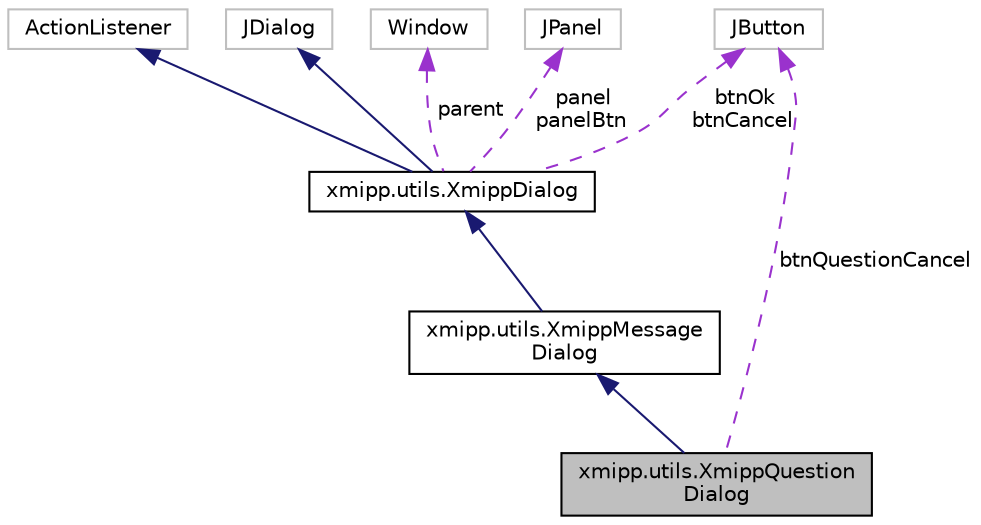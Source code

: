 digraph "xmipp.utils.XmippQuestionDialog"
{
  edge [fontname="Helvetica",fontsize="10",labelfontname="Helvetica",labelfontsize="10"];
  node [fontname="Helvetica",fontsize="10",shape=record];
  Node5 [label="xmipp.utils.XmippQuestion\lDialog",height=0.2,width=0.4,color="black", fillcolor="grey75", style="filled", fontcolor="black"];
  Node6 -> Node5 [dir="back",color="midnightblue",fontsize="10",style="solid",fontname="Helvetica"];
  Node6 [label="xmipp.utils.XmippMessage\lDialog",height=0.2,width=0.4,color="black", fillcolor="white", style="filled",URL="$classxmipp_1_1utils_1_1XmippMessageDialog.html"];
  Node7 -> Node6 [dir="back",color="midnightblue",fontsize="10",style="solid",fontname="Helvetica"];
  Node7 [label="xmipp.utils.XmippDialog",height=0.2,width=0.4,color="black", fillcolor="white", style="filled",URL="$classxmipp_1_1utils_1_1XmippDialog.html"];
  Node8 -> Node7 [dir="back",color="midnightblue",fontsize="10",style="solid",fontname="Helvetica"];
  Node8 [label="JDialog",height=0.2,width=0.4,color="grey75", fillcolor="white", style="filled"];
  Node9 -> Node7 [dir="back",color="midnightblue",fontsize="10",style="solid",fontname="Helvetica"];
  Node9 [label="ActionListener",height=0.2,width=0.4,color="grey75", fillcolor="white", style="filled"];
  Node10 -> Node7 [dir="back",color="darkorchid3",fontsize="10",style="dashed",label=" btnOk\nbtnCancel" ,fontname="Helvetica"];
  Node10 [label="JButton",height=0.2,width=0.4,color="grey75", fillcolor="white", style="filled"];
  Node11 -> Node7 [dir="back",color="darkorchid3",fontsize="10",style="dashed",label=" parent" ,fontname="Helvetica"];
  Node11 [label="Window",height=0.2,width=0.4,color="grey75", fillcolor="white", style="filled"];
  Node12 -> Node7 [dir="back",color="darkorchid3",fontsize="10",style="dashed",label=" panel\npanelBtn" ,fontname="Helvetica"];
  Node12 [label="JPanel",height=0.2,width=0.4,color="grey75", fillcolor="white", style="filled"];
  Node10 -> Node5 [dir="back",color="darkorchid3",fontsize="10",style="dashed",label=" btnQuestionCancel" ,fontname="Helvetica"];
}
